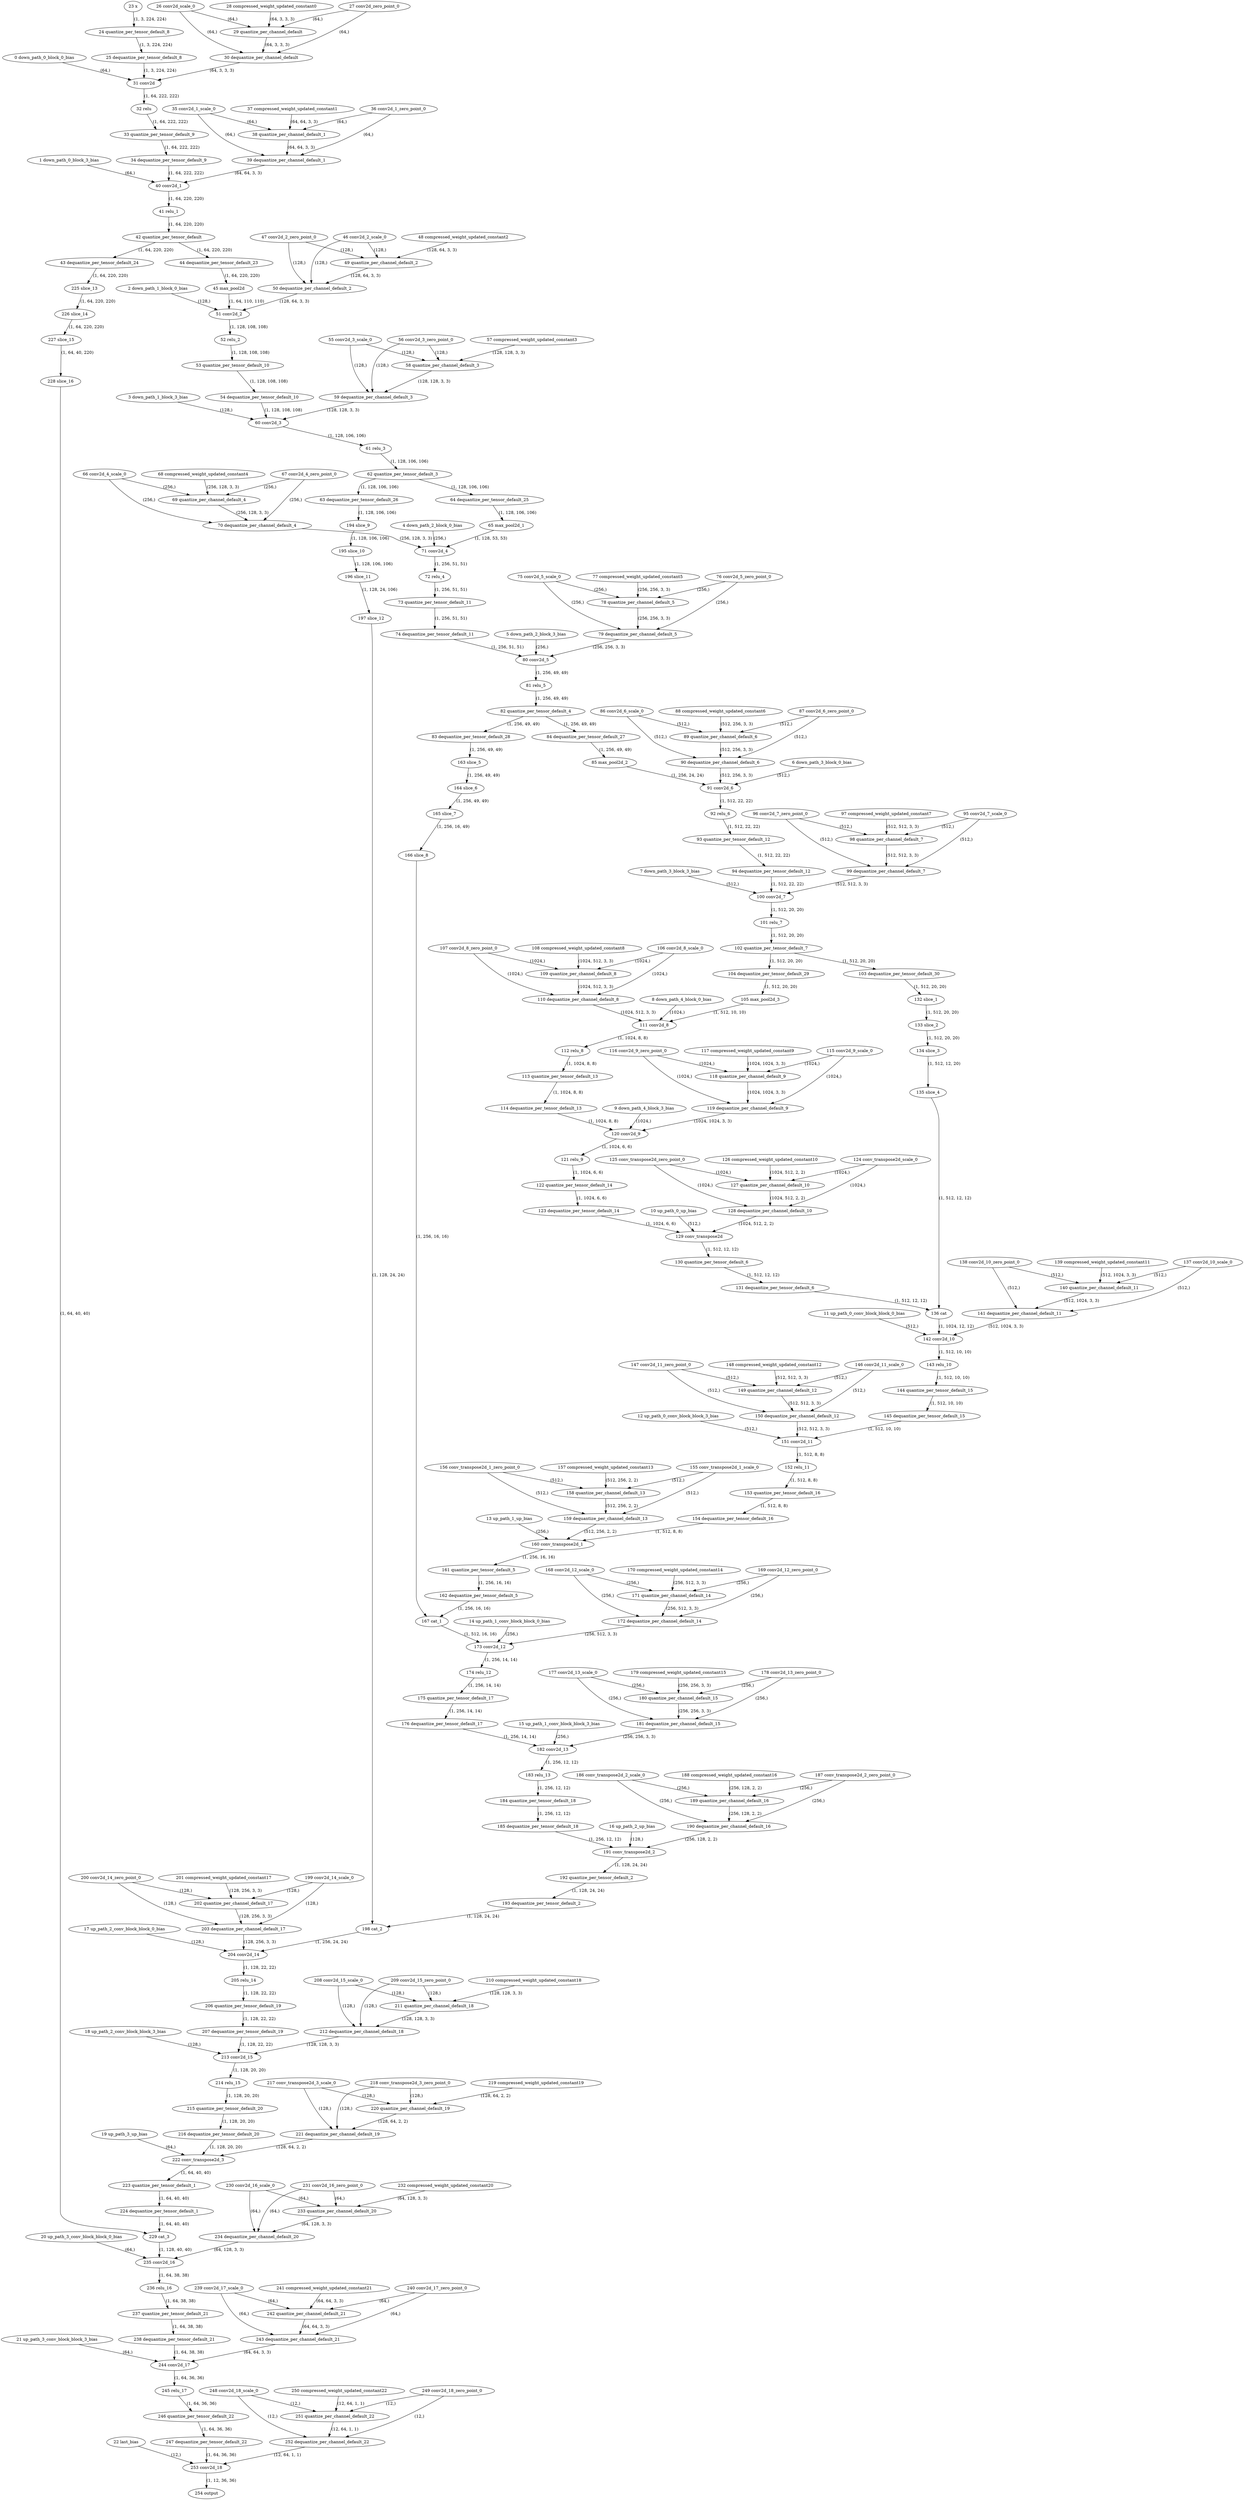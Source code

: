 strict digraph {
"0 down_path_0_block_0_bias" [id=0, type="get_attr"];
"1 down_path_0_block_3_bias" [id=1, type="get_attr"];
"2 down_path_1_block_0_bias" [id=2, type="get_attr"];
"3 down_path_1_block_3_bias" [id=3, type="get_attr"];
"4 down_path_2_block_0_bias" [id=4, type="get_attr"];
"5 down_path_2_block_3_bias" [id=5, type="get_attr"];
"6 down_path_3_block_0_bias" [id=6, type="get_attr"];
"7 down_path_3_block_3_bias" [id=7, type="get_attr"];
"8 down_path_4_block_0_bias" [id=8, type="get_attr"];
"9 down_path_4_block_3_bias" [id=9, type="get_attr"];
"10 up_path_0_up_bias" [id=10, type="get_attr"];
"11 up_path_0_conv_block_block_0_bias" [id=11, type="get_attr"];
"12 up_path_0_conv_block_block_3_bias" [id=12, type="get_attr"];
"13 up_path_1_up_bias" [id=13, type="get_attr"];
"14 up_path_1_conv_block_block_0_bias" [id=14, type="get_attr"];
"15 up_path_1_conv_block_block_3_bias" [id=15, type="get_attr"];
"16 up_path_2_up_bias" [id=16, type="get_attr"];
"17 up_path_2_conv_block_block_0_bias" [id=17, type="get_attr"];
"18 up_path_2_conv_block_block_3_bias" [id=18, type="get_attr"];
"19 up_path_3_up_bias" [id=19, type="get_attr"];
"20 up_path_3_conv_block_block_0_bias" [id=20, type="get_attr"];
"21 up_path_3_conv_block_block_3_bias" [id=21, type="get_attr"];
"22 last_bias" [id=22, type="get_attr"];
"23 x" [id=23, type=input];
"24 quantize_per_tensor_default_8" [id=24, type="quantize_per_tensor"];
"25 dequantize_per_tensor_default_8" [id=25, type="dequantize_per_tensor"];
"26 conv2d_scale_0" [id=26, type="get_attr"];
"27 conv2d_zero_point_0" [id=27, type="get_attr"];
"28 compressed_weight_updated_constant0" [id=28, type="get_attr"];
"29 quantize_per_channel_default" [id=29, type="quantize_per_channel"];
"30 dequantize_per_channel_default" [id=30, type="dequantize_per_channel"];
"31 conv2d" [id=31, type=conv2d];
"32 relu" [id=32, type=relu];
"33 quantize_per_tensor_default_9" [id=33, type="quantize_per_tensor"];
"34 dequantize_per_tensor_default_9" [id=34, type="dequantize_per_tensor"];
"35 conv2d_1_scale_0" [id=35, type="get_attr"];
"36 conv2d_1_zero_point_0" [id=36, type="get_attr"];
"37 compressed_weight_updated_constant1" [id=37, type="get_attr"];
"38 quantize_per_channel_default_1" [id=38, type="quantize_per_channel"];
"39 dequantize_per_channel_default_1" [id=39, type="dequantize_per_channel"];
"40 conv2d_1" [id=40, type=conv2d];
"41 relu_1" [id=41, type=relu];
"42 quantize_per_tensor_default" [id=42, type="quantize_per_tensor"];
"43 dequantize_per_tensor_default_24" [id=43, type="dequantize_per_tensor"];
"44 dequantize_per_tensor_default_23" [id=44, type="dequantize_per_tensor"];
"45 max_pool2d" [id=45, type="max_pool2d"];
"46 conv2d_2_scale_0" [id=46, type="get_attr"];
"47 conv2d_2_zero_point_0" [id=47, type="get_attr"];
"48 compressed_weight_updated_constant2" [id=48, type="get_attr"];
"49 quantize_per_channel_default_2" [id=49, type="quantize_per_channel"];
"50 dequantize_per_channel_default_2" [id=50, type="dequantize_per_channel"];
"51 conv2d_2" [id=51, type=conv2d];
"52 relu_2" [id=52, type=relu];
"53 quantize_per_tensor_default_10" [id=53, type="quantize_per_tensor"];
"54 dequantize_per_tensor_default_10" [id=54, type="dequantize_per_tensor"];
"55 conv2d_3_scale_0" [id=55, type="get_attr"];
"56 conv2d_3_zero_point_0" [id=56, type="get_attr"];
"57 compressed_weight_updated_constant3" [id=57, type="get_attr"];
"58 quantize_per_channel_default_3" [id=58, type="quantize_per_channel"];
"59 dequantize_per_channel_default_3" [id=59, type="dequantize_per_channel"];
"60 conv2d_3" [id=60, type=conv2d];
"61 relu_3" [id=61, type=relu];
"62 quantize_per_tensor_default_3" [id=62, type="quantize_per_tensor"];
"63 dequantize_per_tensor_default_26" [id=63, type="dequantize_per_tensor"];
"64 dequantize_per_tensor_default_25" [id=64, type="dequantize_per_tensor"];
"65 max_pool2d_1" [id=65, type="max_pool2d"];
"66 conv2d_4_scale_0" [id=66, type="get_attr"];
"67 conv2d_4_zero_point_0" [id=67, type="get_attr"];
"68 compressed_weight_updated_constant4" [id=68, type="get_attr"];
"69 quantize_per_channel_default_4" [id=69, type="quantize_per_channel"];
"70 dequantize_per_channel_default_4" [id=70, type="dequantize_per_channel"];
"71 conv2d_4" [id=71, type=conv2d];
"72 relu_4" [id=72, type=relu];
"73 quantize_per_tensor_default_11" [id=73, type="quantize_per_tensor"];
"74 dequantize_per_tensor_default_11" [id=74, type="dequantize_per_tensor"];
"75 conv2d_5_scale_0" [id=75, type="get_attr"];
"76 conv2d_5_zero_point_0" [id=76, type="get_attr"];
"77 compressed_weight_updated_constant5" [id=77, type="get_attr"];
"78 quantize_per_channel_default_5" [id=78, type="quantize_per_channel"];
"79 dequantize_per_channel_default_5" [id=79, type="dequantize_per_channel"];
"80 conv2d_5" [id=80, type=conv2d];
"81 relu_5" [id=81, type=relu];
"82 quantize_per_tensor_default_4" [id=82, type="quantize_per_tensor"];
"83 dequantize_per_tensor_default_28" [id=83, type="dequantize_per_tensor"];
"84 dequantize_per_tensor_default_27" [id=84, type="dequantize_per_tensor"];
"85 max_pool2d_2" [id=85, type="max_pool2d"];
"86 conv2d_6_scale_0" [id=86, type="get_attr"];
"87 conv2d_6_zero_point_0" [id=87, type="get_attr"];
"88 compressed_weight_updated_constant6" [id=88, type="get_attr"];
"89 quantize_per_channel_default_6" [id=89, type="quantize_per_channel"];
"90 dequantize_per_channel_default_6" [id=90, type="dequantize_per_channel"];
"91 conv2d_6" [id=91, type=conv2d];
"92 relu_6" [id=92, type=relu];
"93 quantize_per_tensor_default_12" [id=93, type="quantize_per_tensor"];
"94 dequantize_per_tensor_default_12" [id=94, type="dequantize_per_tensor"];
"95 conv2d_7_scale_0" [id=95, type="get_attr"];
"96 conv2d_7_zero_point_0" [id=96, type="get_attr"];
"97 compressed_weight_updated_constant7" [id=97, type="get_attr"];
"98 quantize_per_channel_default_7" [id=98, type="quantize_per_channel"];
"99 dequantize_per_channel_default_7" [id=99, type="dequantize_per_channel"];
"100 conv2d_7" [id=100, type=conv2d];
"101 relu_7" [id=101, type=relu];
"102 quantize_per_tensor_default_7" [id=102, type="quantize_per_tensor"];
"103 dequantize_per_tensor_default_30" [id=103, type="dequantize_per_tensor"];
"104 dequantize_per_tensor_default_29" [id=104, type="dequantize_per_tensor"];
"105 max_pool2d_3" [id=105, type="max_pool2d"];
"106 conv2d_8_scale_0" [id=106, type="get_attr"];
"107 conv2d_8_zero_point_0" [id=107, type="get_attr"];
"108 compressed_weight_updated_constant8" [id=108, type="get_attr"];
"109 quantize_per_channel_default_8" [id=109, type="quantize_per_channel"];
"110 dequantize_per_channel_default_8" [id=110, type="dequantize_per_channel"];
"111 conv2d_8" [id=111, type=conv2d];
"112 relu_8" [id=112, type=relu];
"113 quantize_per_tensor_default_13" [id=113, type="quantize_per_tensor"];
"114 dequantize_per_tensor_default_13" [id=114, type="dequantize_per_tensor"];
"115 conv2d_9_scale_0" [id=115, type="get_attr"];
"116 conv2d_9_zero_point_0" [id=116, type="get_attr"];
"117 compressed_weight_updated_constant9" [id=117, type="get_attr"];
"118 quantize_per_channel_default_9" [id=118, type="quantize_per_channel"];
"119 dequantize_per_channel_default_9" [id=119, type="dequantize_per_channel"];
"120 conv2d_9" [id=120, type=conv2d];
"121 relu_9" [id=121, type=relu];
"122 quantize_per_tensor_default_14" [id=122, type="quantize_per_tensor"];
"123 dequantize_per_tensor_default_14" [id=123, type="dequantize_per_tensor"];
"124 conv_transpose2d_scale_0" [id=124, type="get_attr"];
"125 conv_transpose2d_zero_point_0" [id=125, type="get_attr"];
"126 compressed_weight_updated_constant10" [id=126, type="get_attr"];
"127 quantize_per_channel_default_10" [id=127, type="quantize_per_channel"];
"128 dequantize_per_channel_default_10" [id=128, type="dequantize_per_channel"];
"129 conv_transpose2d" [id=129, type="conv_transpose2d"];
"130 quantize_per_tensor_default_6" [id=130, type="quantize_per_tensor"];
"131 dequantize_per_tensor_default_6" [id=131, type="dequantize_per_tensor"];
"132 slice_1" [id=132, type=slice];
"133 slice_2" [id=133, type=slice];
"134 slice_3" [id=134, type=slice];
"135 slice_4" [id=135, type=slice];
"136 cat" [id=136, type=cat];
"137 conv2d_10_scale_0" [id=137, type="get_attr"];
"138 conv2d_10_zero_point_0" [id=138, type="get_attr"];
"139 compressed_weight_updated_constant11" [id=139, type="get_attr"];
"140 quantize_per_channel_default_11" [id=140, type="quantize_per_channel"];
"141 dequantize_per_channel_default_11" [id=141, type="dequantize_per_channel"];
"142 conv2d_10" [id=142, type=conv2d];
"143 relu_10" [id=143, type=relu];
"144 quantize_per_tensor_default_15" [id=144, type="quantize_per_tensor"];
"145 dequantize_per_tensor_default_15" [id=145, type="dequantize_per_tensor"];
"146 conv2d_11_scale_0" [id=146, type="get_attr"];
"147 conv2d_11_zero_point_0" [id=147, type="get_attr"];
"148 compressed_weight_updated_constant12" [id=148, type="get_attr"];
"149 quantize_per_channel_default_12" [id=149, type="quantize_per_channel"];
"150 dequantize_per_channel_default_12" [id=150, type="dequantize_per_channel"];
"151 conv2d_11" [id=151, type=conv2d];
"152 relu_11" [id=152, type=relu];
"153 quantize_per_tensor_default_16" [id=153, type="quantize_per_tensor"];
"154 dequantize_per_tensor_default_16" [id=154, type="dequantize_per_tensor"];
"155 conv_transpose2d_1_scale_0" [id=155, type="get_attr"];
"156 conv_transpose2d_1_zero_point_0" [id=156, type="get_attr"];
"157 compressed_weight_updated_constant13" [id=157, type="get_attr"];
"158 quantize_per_channel_default_13" [id=158, type="quantize_per_channel"];
"159 dequantize_per_channel_default_13" [id=159, type="dequantize_per_channel"];
"160 conv_transpose2d_1" [id=160, type="conv_transpose2d"];
"161 quantize_per_tensor_default_5" [id=161, type="quantize_per_tensor"];
"162 dequantize_per_tensor_default_5" [id=162, type="dequantize_per_tensor"];
"163 slice_5" [id=163, type=slice];
"164 slice_6" [id=164, type=slice];
"165 slice_7" [id=165, type=slice];
"166 slice_8" [id=166, type=slice];
"167 cat_1" [id=167, type=cat];
"168 conv2d_12_scale_0" [id=168, type="get_attr"];
"169 conv2d_12_zero_point_0" [id=169, type="get_attr"];
"170 compressed_weight_updated_constant14" [id=170, type="get_attr"];
"171 quantize_per_channel_default_14" [id=171, type="quantize_per_channel"];
"172 dequantize_per_channel_default_14" [id=172, type="dequantize_per_channel"];
"173 conv2d_12" [id=173, type=conv2d];
"174 relu_12" [id=174, type=relu];
"175 quantize_per_tensor_default_17" [id=175, type="quantize_per_tensor"];
"176 dequantize_per_tensor_default_17" [id=176, type="dequantize_per_tensor"];
"177 conv2d_13_scale_0" [id=177, type="get_attr"];
"178 conv2d_13_zero_point_0" [id=178, type="get_attr"];
"179 compressed_weight_updated_constant15" [id=179, type="get_attr"];
"180 quantize_per_channel_default_15" [id=180, type="quantize_per_channel"];
"181 dequantize_per_channel_default_15" [id=181, type="dequantize_per_channel"];
"182 conv2d_13" [id=182, type=conv2d];
"183 relu_13" [id=183, type=relu];
"184 quantize_per_tensor_default_18" [id=184, type="quantize_per_tensor"];
"185 dequantize_per_tensor_default_18" [id=185, type="dequantize_per_tensor"];
"186 conv_transpose2d_2_scale_0" [id=186, type="get_attr"];
"187 conv_transpose2d_2_zero_point_0" [id=187, type="get_attr"];
"188 compressed_weight_updated_constant16" [id=188, type="get_attr"];
"189 quantize_per_channel_default_16" [id=189, type="quantize_per_channel"];
"190 dequantize_per_channel_default_16" [id=190, type="dequantize_per_channel"];
"191 conv_transpose2d_2" [id=191, type="conv_transpose2d"];
"192 quantize_per_tensor_default_2" [id=192, type="quantize_per_tensor"];
"193 dequantize_per_tensor_default_2" [id=193, type="dequantize_per_tensor"];
"194 slice_9" [id=194, type=slice];
"195 slice_10" [id=195, type=slice];
"196 slice_11" [id=196, type=slice];
"197 slice_12" [id=197, type=slice];
"198 cat_2" [id=198, type=cat];
"199 conv2d_14_scale_0" [id=199, type="get_attr"];
"200 conv2d_14_zero_point_0" [id=200, type="get_attr"];
"201 compressed_weight_updated_constant17" [id=201, type="get_attr"];
"202 quantize_per_channel_default_17" [id=202, type="quantize_per_channel"];
"203 dequantize_per_channel_default_17" [id=203, type="dequantize_per_channel"];
"204 conv2d_14" [id=204, type=conv2d];
"205 relu_14" [id=205, type=relu];
"206 quantize_per_tensor_default_19" [id=206, type="quantize_per_tensor"];
"207 dequantize_per_tensor_default_19" [id=207, type="dequantize_per_tensor"];
"208 conv2d_15_scale_0" [id=208, type="get_attr"];
"209 conv2d_15_zero_point_0" [id=209, type="get_attr"];
"210 compressed_weight_updated_constant18" [id=210, type="get_attr"];
"211 quantize_per_channel_default_18" [id=211, type="quantize_per_channel"];
"212 dequantize_per_channel_default_18" [id=212, type="dequantize_per_channel"];
"213 conv2d_15" [id=213, type=conv2d];
"214 relu_15" [id=214, type=relu];
"215 quantize_per_tensor_default_20" [id=215, type="quantize_per_tensor"];
"216 dequantize_per_tensor_default_20" [id=216, type="dequantize_per_tensor"];
"217 conv_transpose2d_3_scale_0" [id=217, type="get_attr"];
"218 conv_transpose2d_3_zero_point_0" [id=218, type="get_attr"];
"219 compressed_weight_updated_constant19" [id=219, type="get_attr"];
"220 quantize_per_channel_default_19" [id=220, type="quantize_per_channel"];
"221 dequantize_per_channel_default_19" [id=221, type="dequantize_per_channel"];
"222 conv_transpose2d_3" [id=222, type="conv_transpose2d"];
"223 quantize_per_tensor_default_1" [id=223, type="quantize_per_tensor"];
"224 dequantize_per_tensor_default_1" [id=224, type="dequantize_per_tensor"];
"225 slice_13" [id=225, type=slice];
"226 slice_14" [id=226, type=slice];
"227 slice_15" [id=227, type=slice];
"228 slice_16" [id=228, type=slice];
"229 cat_3" [id=229, type=cat];
"230 conv2d_16_scale_0" [id=230, type="get_attr"];
"231 conv2d_16_zero_point_0" [id=231, type="get_attr"];
"232 compressed_weight_updated_constant20" [id=232, type="get_attr"];
"233 quantize_per_channel_default_20" [id=233, type="quantize_per_channel"];
"234 dequantize_per_channel_default_20" [id=234, type="dequantize_per_channel"];
"235 conv2d_16" [id=235, type=conv2d];
"236 relu_16" [id=236, type=relu];
"237 quantize_per_tensor_default_21" [id=237, type="quantize_per_tensor"];
"238 dequantize_per_tensor_default_21" [id=238, type="dequantize_per_tensor"];
"239 conv2d_17_scale_0" [id=239, type="get_attr"];
"240 conv2d_17_zero_point_0" [id=240, type="get_attr"];
"241 compressed_weight_updated_constant21" [id=241, type="get_attr"];
"242 quantize_per_channel_default_21" [id=242, type="quantize_per_channel"];
"243 dequantize_per_channel_default_21" [id=243, type="dequantize_per_channel"];
"244 conv2d_17" [id=244, type=conv2d];
"245 relu_17" [id=245, type=relu];
"246 quantize_per_tensor_default_22" [id=246, type="quantize_per_tensor"];
"247 dequantize_per_tensor_default_22" [id=247, type="dequantize_per_tensor"];
"248 conv2d_18_scale_0" [id=248, type="get_attr"];
"249 conv2d_18_zero_point_0" [id=249, type="get_attr"];
"250 compressed_weight_updated_constant22" [id=250, type="get_attr"];
"251 quantize_per_channel_default_22" [id=251, type="quantize_per_channel"];
"252 dequantize_per_channel_default_22" [id=252, type="dequantize_per_channel"];
"253 conv2d_18" [id=253, type=conv2d];
"254 output" [id=254, type=output];
"0 down_path_0_block_0_bias" -> "31 conv2d" [style=solid, label="(64,)"];
"1 down_path_0_block_3_bias" -> "40 conv2d_1" [style=solid, label="(64,)"];
"2 down_path_1_block_0_bias" -> "51 conv2d_2" [style=solid, label="(128,)"];
"3 down_path_1_block_3_bias" -> "60 conv2d_3" [style=solid, label="(128,)"];
"4 down_path_2_block_0_bias" -> "71 conv2d_4" [style=solid, label="(256,)"];
"5 down_path_2_block_3_bias" -> "80 conv2d_5" [style=solid, label="(256,)"];
"6 down_path_3_block_0_bias" -> "91 conv2d_6" [style=solid, label="(512,)"];
"7 down_path_3_block_3_bias" -> "100 conv2d_7" [style=solid, label="(512,)"];
"8 down_path_4_block_0_bias" -> "111 conv2d_8" [style=solid, label="(1024,)"];
"9 down_path_4_block_3_bias" -> "120 conv2d_9" [style=solid, label="(1024,)"];
"10 up_path_0_up_bias" -> "129 conv_transpose2d" [style=solid, label="(512,)"];
"11 up_path_0_conv_block_block_0_bias" -> "142 conv2d_10" [style=solid, label="(512,)"];
"12 up_path_0_conv_block_block_3_bias" -> "151 conv2d_11" [style=solid, label="(512,)"];
"13 up_path_1_up_bias" -> "160 conv_transpose2d_1" [style=solid, label="(256,)"];
"14 up_path_1_conv_block_block_0_bias" -> "173 conv2d_12" [style=solid, label="(256,)"];
"15 up_path_1_conv_block_block_3_bias" -> "182 conv2d_13" [style=solid, label="(256,)"];
"16 up_path_2_up_bias" -> "191 conv_transpose2d_2" [style=solid, label="(128,)"];
"17 up_path_2_conv_block_block_0_bias" -> "204 conv2d_14" [style=solid, label="(128,)"];
"18 up_path_2_conv_block_block_3_bias" -> "213 conv2d_15" [style=solid, label="(128,)"];
"19 up_path_3_up_bias" -> "222 conv_transpose2d_3" [style=solid, label="(64,)"];
"20 up_path_3_conv_block_block_0_bias" -> "235 conv2d_16" [style=solid, label="(64,)"];
"21 up_path_3_conv_block_block_3_bias" -> "244 conv2d_17" [style=solid, label="(64,)"];
"22 last_bias" -> "253 conv2d_18" [style=solid, label="(12,)"];
"23 x" -> "24 quantize_per_tensor_default_8" [style=solid, label="(1, 3, 224, 224)"];
"24 quantize_per_tensor_default_8" -> "25 dequantize_per_tensor_default_8" [style=solid, label="(1, 3, 224, 224)"];
"25 dequantize_per_tensor_default_8" -> "31 conv2d" [style=solid, label="(1, 3, 224, 224)"];
"26 conv2d_scale_0" -> "29 quantize_per_channel_default" [style=solid, label="(64,)"];
"26 conv2d_scale_0" -> "30 dequantize_per_channel_default" [style=solid, label="(64,)"];
"27 conv2d_zero_point_0" -> "29 quantize_per_channel_default" [style=solid, label="(64,)"];
"27 conv2d_zero_point_0" -> "30 dequantize_per_channel_default" [style=solid, label="(64,)"];
"28 compressed_weight_updated_constant0" -> "29 quantize_per_channel_default" [style=solid, label="(64, 3, 3, 3)"];
"29 quantize_per_channel_default" -> "30 dequantize_per_channel_default" [style=solid, label="(64, 3, 3, 3)"];
"30 dequantize_per_channel_default" -> "31 conv2d" [style=solid, label="(64, 3, 3, 3)"];
"31 conv2d" -> "32 relu" [style=solid, label="(1, 64, 222, 222)"];
"32 relu" -> "33 quantize_per_tensor_default_9" [style=solid, label="(1, 64, 222, 222)"];
"33 quantize_per_tensor_default_9" -> "34 dequantize_per_tensor_default_9" [style=solid, label="(1, 64, 222, 222)"];
"34 dequantize_per_tensor_default_9" -> "40 conv2d_1" [style=solid, label="(1, 64, 222, 222)"];
"35 conv2d_1_scale_0" -> "38 quantize_per_channel_default_1" [style=solid, label="(64,)"];
"35 conv2d_1_scale_0" -> "39 dequantize_per_channel_default_1" [style=solid, label="(64,)"];
"36 conv2d_1_zero_point_0" -> "38 quantize_per_channel_default_1" [style=solid, label="(64,)"];
"36 conv2d_1_zero_point_0" -> "39 dequantize_per_channel_default_1" [style=solid, label="(64,)"];
"37 compressed_weight_updated_constant1" -> "38 quantize_per_channel_default_1" [style=solid, label="(64, 64, 3, 3)"];
"38 quantize_per_channel_default_1" -> "39 dequantize_per_channel_default_1" [style=solid, label="(64, 64, 3, 3)"];
"39 dequantize_per_channel_default_1" -> "40 conv2d_1" [style=solid, label="(64, 64, 3, 3)"];
"40 conv2d_1" -> "41 relu_1" [style=solid, label="(1, 64, 220, 220)"];
"41 relu_1" -> "42 quantize_per_tensor_default" [style=solid, label="(1, 64, 220, 220)"];
"42 quantize_per_tensor_default" -> "43 dequantize_per_tensor_default_24" [style=solid, label="(1, 64, 220, 220)"];
"42 quantize_per_tensor_default" -> "44 dequantize_per_tensor_default_23" [style=solid, label="(1, 64, 220, 220)"];
"43 dequantize_per_tensor_default_24" -> "225 slice_13" [style=solid, label="(1, 64, 220, 220)"];
"44 dequantize_per_tensor_default_23" -> "45 max_pool2d" [style=solid, label="(1, 64, 220, 220)"];
"45 max_pool2d" -> "51 conv2d_2" [style=solid, label="(1, 64, 110, 110)"];
"46 conv2d_2_scale_0" -> "49 quantize_per_channel_default_2" [style=solid, label="(128,)"];
"46 conv2d_2_scale_0" -> "50 dequantize_per_channel_default_2" [style=solid, label="(128,)"];
"47 conv2d_2_zero_point_0" -> "49 quantize_per_channel_default_2" [style=solid, label="(128,)"];
"47 conv2d_2_zero_point_0" -> "50 dequantize_per_channel_default_2" [style=solid, label="(128,)"];
"48 compressed_weight_updated_constant2" -> "49 quantize_per_channel_default_2" [style=solid, label="(128, 64, 3, 3)"];
"49 quantize_per_channel_default_2" -> "50 dequantize_per_channel_default_2" [style=solid, label="(128, 64, 3, 3)"];
"50 dequantize_per_channel_default_2" -> "51 conv2d_2" [style=solid, label="(128, 64, 3, 3)"];
"51 conv2d_2" -> "52 relu_2" [style=solid, label="(1, 128, 108, 108)"];
"52 relu_2" -> "53 quantize_per_tensor_default_10" [style=solid, label="(1, 128, 108, 108)"];
"53 quantize_per_tensor_default_10" -> "54 dequantize_per_tensor_default_10" [style=solid, label="(1, 128, 108, 108)"];
"54 dequantize_per_tensor_default_10" -> "60 conv2d_3" [style=solid, label="(1, 128, 108, 108)"];
"55 conv2d_3_scale_0" -> "58 quantize_per_channel_default_3" [style=solid, label="(128,)"];
"55 conv2d_3_scale_0" -> "59 dequantize_per_channel_default_3" [style=solid, label="(128,)"];
"56 conv2d_3_zero_point_0" -> "58 quantize_per_channel_default_3" [style=solid, label="(128,)"];
"56 conv2d_3_zero_point_0" -> "59 dequantize_per_channel_default_3" [style=solid, label="(128,)"];
"57 compressed_weight_updated_constant3" -> "58 quantize_per_channel_default_3" [style=solid, label="(128, 128, 3, 3)"];
"58 quantize_per_channel_default_3" -> "59 dequantize_per_channel_default_3" [style=solid, label="(128, 128, 3, 3)"];
"59 dequantize_per_channel_default_3" -> "60 conv2d_3" [style=solid, label="(128, 128, 3, 3)"];
"60 conv2d_3" -> "61 relu_3" [style=solid, label="(1, 128, 106, 106)"];
"61 relu_3" -> "62 quantize_per_tensor_default_3" [style=solid, label="(1, 128, 106, 106)"];
"62 quantize_per_tensor_default_3" -> "63 dequantize_per_tensor_default_26" [style=solid, label="(1, 128, 106, 106)"];
"62 quantize_per_tensor_default_3" -> "64 dequantize_per_tensor_default_25" [style=solid, label="(1, 128, 106, 106)"];
"63 dequantize_per_tensor_default_26" -> "194 slice_9" [style=solid, label="(1, 128, 106, 106)"];
"64 dequantize_per_tensor_default_25" -> "65 max_pool2d_1" [style=solid, label="(1, 128, 106, 106)"];
"65 max_pool2d_1" -> "71 conv2d_4" [style=solid, label="(1, 128, 53, 53)"];
"66 conv2d_4_scale_0" -> "69 quantize_per_channel_default_4" [style=solid, label="(256,)"];
"66 conv2d_4_scale_0" -> "70 dequantize_per_channel_default_4" [style=solid, label="(256,)"];
"67 conv2d_4_zero_point_0" -> "69 quantize_per_channel_default_4" [style=solid, label="(256,)"];
"67 conv2d_4_zero_point_0" -> "70 dequantize_per_channel_default_4" [style=solid, label="(256,)"];
"68 compressed_weight_updated_constant4" -> "69 quantize_per_channel_default_4" [style=solid, label="(256, 128, 3, 3)"];
"69 quantize_per_channel_default_4" -> "70 dequantize_per_channel_default_4" [style=solid, label="(256, 128, 3, 3)"];
"70 dequantize_per_channel_default_4" -> "71 conv2d_4" [style=solid, label="(256, 128, 3, 3)"];
"71 conv2d_4" -> "72 relu_4" [style=solid, label="(1, 256, 51, 51)"];
"72 relu_4" -> "73 quantize_per_tensor_default_11" [style=solid, label="(1, 256, 51, 51)"];
"73 quantize_per_tensor_default_11" -> "74 dequantize_per_tensor_default_11" [style=solid, label="(1, 256, 51, 51)"];
"74 dequantize_per_tensor_default_11" -> "80 conv2d_5" [style=solid, label="(1, 256, 51, 51)"];
"75 conv2d_5_scale_0" -> "78 quantize_per_channel_default_5" [style=solid, label="(256,)"];
"75 conv2d_5_scale_0" -> "79 dequantize_per_channel_default_5" [style=solid, label="(256,)"];
"76 conv2d_5_zero_point_0" -> "78 quantize_per_channel_default_5" [style=solid, label="(256,)"];
"76 conv2d_5_zero_point_0" -> "79 dequantize_per_channel_default_5" [style=solid, label="(256,)"];
"77 compressed_weight_updated_constant5" -> "78 quantize_per_channel_default_5" [style=solid, label="(256, 256, 3, 3)"];
"78 quantize_per_channel_default_5" -> "79 dequantize_per_channel_default_5" [style=solid, label="(256, 256, 3, 3)"];
"79 dequantize_per_channel_default_5" -> "80 conv2d_5" [style=solid, label="(256, 256, 3, 3)"];
"80 conv2d_5" -> "81 relu_5" [style=solid, label="(1, 256, 49, 49)"];
"81 relu_5" -> "82 quantize_per_tensor_default_4" [style=solid, label="(1, 256, 49, 49)"];
"82 quantize_per_tensor_default_4" -> "83 dequantize_per_tensor_default_28" [style=solid, label="(1, 256, 49, 49)"];
"82 quantize_per_tensor_default_4" -> "84 dequantize_per_tensor_default_27" [style=solid, label="(1, 256, 49, 49)"];
"83 dequantize_per_tensor_default_28" -> "163 slice_5" [style=solid, label="(1, 256, 49, 49)"];
"84 dequantize_per_tensor_default_27" -> "85 max_pool2d_2" [style=solid, label="(1, 256, 49, 49)"];
"85 max_pool2d_2" -> "91 conv2d_6" [style=solid, label="(1, 256, 24, 24)"];
"86 conv2d_6_scale_0" -> "89 quantize_per_channel_default_6" [style=solid, label="(512,)"];
"86 conv2d_6_scale_0" -> "90 dequantize_per_channel_default_6" [style=solid, label="(512,)"];
"87 conv2d_6_zero_point_0" -> "89 quantize_per_channel_default_6" [style=solid, label="(512,)"];
"87 conv2d_6_zero_point_0" -> "90 dequantize_per_channel_default_6" [style=solid, label="(512,)"];
"88 compressed_weight_updated_constant6" -> "89 quantize_per_channel_default_6" [style=solid, label="(512, 256, 3, 3)"];
"89 quantize_per_channel_default_6" -> "90 dequantize_per_channel_default_6" [style=solid, label="(512, 256, 3, 3)"];
"90 dequantize_per_channel_default_6" -> "91 conv2d_6" [style=solid, label="(512, 256, 3, 3)"];
"91 conv2d_6" -> "92 relu_6" [style=solid, label="(1, 512, 22, 22)"];
"92 relu_6" -> "93 quantize_per_tensor_default_12" [style=solid, label="(1, 512, 22, 22)"];
"93 quantize_per_tensor_default_12" -> "94 dequantize_per_tensor_default_12" [style=solid, label="(1, 512, 22, 22)"];
"94 dequantize_per_tensor_default_12" -> "100 conv2d_7" [style=solid, label="(1, 512, 22, 22)"];
"95 conv2d_7_scale_0" -> "98 quantize_per_channel_default_7" [style=solid, label="(512,)"];
"95 conv2d_7_scale_0" -> "99 dequantize_per_channel_default_7" [style=solid, label="(512,)"];
"96 conv2d_7_zero_point_0" -> "98 quantize_per_channel_default_7" [style=solid, label="(512,)"];
"96 conv2d_7_zero_point_0" -> "99 dequantize_per_channel_default_7" [style=solid, label="(512,)"];
"97 compressed_weight_updated_constant7" -> "98 quantize_per_channel_default_7" [style=solid, label="(512, 512, 3, 3)"];
"98 quantize_per_channel_default_7" -> "99 dequantize_per_channel_default_7" [style=solid, label="(512, 512, 3, 3)"];
"99 dequantize_per_channel_default_7" -> "100 conv2d_7" [style=solid, label="(512, 512, 3, 3)"];
"100 conv2d_7" -> "101 relu_7" [style=solid, label="(1, 512, 20, 20)"];
"101 relu_7" -> "102 quantize_per_tensor_default_7" [style=solid, label="(1, 512, 20, 20)"];
"102 quantize_per_tensor_default_7" -> "103 dequantize_per_tensor_default_30" [style=solid, label="(1, 512, 20, 20)"];
"102 quantize_per_tensor_default_7" -> "104 dequantize_per_tensor_default_29" [style=solid, label="(1, 512, 20, 20)"];
"103 dequantize_per_tensor_default_30" -> "132 slice_1" [style=solid, label="(1, 512, 20, 20)"];
"104 dequantize_per_tensor_default_29" -> "105 max_pool2d_3" [style=solid, label="(1, 512, 20, 20)"];
"105 max_pool2d_3" -> "111 conv2d_8" [style=solid, label="(1, 512, 10, 10)"];
"106 conv2d_8_scale_0" -> "109 quantize_per_channel_default_8" [style=solid, label="(1024,)"];
"106 conv2d_8_scale_0" -> "110 dequantize_per_channel_default_8" [style=solid, label="(1024,)"];
"107 conv2d_8_zero_point_0" -> "109 quantize_per_channel_default_8" [style=solid, label="(1024,)"];
"107 conv2d_8_zero_point_0" -> "110 dequantize_per_channel_default_8" [style=solid, label="(1024,)"];
"108 compressed_weight_updated_constant8" -> "109 quantize_per_channel_default_8" [style=solid, label="(1024, 512, 3, 3)"];
"109 quantize_per_channel_default_8" -> "110 dequantize_per_channel_default_8" [style=solid, label="(1024, 512, 3, 3)"];
"110 dequantize_per_channel_default_8" -> "111 conv2d_8" [style=solid, label="(1024, 512, 3, 3)"];
"111 conv2d_8" -> "112 relu_8" [style=solid, label="(1, 1024, 8, 8)"];
"112 relu_8" -> "113 quantize_per_tensor_default_13" [style=solid, label="(1, 1024, 8, 8)"];
"113 quantize_per_tensor_default_13" -> "114 dequantize_per_tensor_default_13" [style=solid, label="(1, 1024, 8, 8)"];
"114 dequantize_per_tensor_default_13" -> "120 conv2d_9" [style=solid, label="(1, 1024, 8, 8)"];
"115 conv2d_9_scale_0" -> "118 quantize_per_channel_default_9" [style=solid, label="(1024,)"];
"115 conv2d_9_scale_0" -> "119 dequantize_per_channel_default_9" [style=solid, label="(1024,)"];
"116 conv2d_9_zero_point_0" -> "118 quantize_per_channel_default_9" [style=solid, label="(1024,)"];
"116 conv2d_9_zero_point_0" -> "119 dequantize_per_channel_default_9" [style=solid, label="(1024,)"];
"117 compressed_weight_updated_constant9" -> "118 quantize_per_channel_default_9" [style=solid, label="(1024, 1024, 3, 3)"];
"118 quantize_per_channel_default_9" -> "119 dequantize_per_channel_default_9" [style=solid, label="(1024, 1024, 3, 3)"];
"119 dequantize_per_channel_default_9" -> "120 conv2d_9" [style=solid, label="(1024, 1024, 3, 3)"];
"120 conv2d_9" -> "121 relu_9" [style=solid, label="(1, 1024, 6, 6)"];
"121 relu_9" -> "122 quantize_per_tensor_default_14" [style=solid, label="(1, 1024, 6, 6)"];
"122 quantize_per_tensor_default_14" -> "123 dequantize_per_tensor_default_14" [style=solid, label="(1, 1024, 6, 6)"];
"123 dequantize_per_tensor_default_14" -> "129 conv_transpose2d" [style=solid, label="(1, 1024, 6, 6)"];
"124 conv_transpose2d_scale_0" -> "127 quantize_per_channel_default_10" [style=solid, label="(1024,)"];
"124 conv_transpose2d_scale_0" -> "128 dequantize_per_channel_default_10" [style=solid, label="(1024,)"];
"125 conv_transpose2d_zero_point_0" -> "127 quantize_per_channel_default_10" [style=solid, label="(1024,)"];
"125 conv_transpose2d_zero_point_0" -> "128 dequantize_per_channel_default_10" [style=solid, label="(1024,)"];
"126 compressed_weight_updated_constant10" -> "127 quantize_per_channel_default_10" [style=solid, label="(1024, 512, 2, 2)"];
"127 quantize_per_channel_default_10" -> "128 dequantize_per_channel_default_10" [style=solid, label="(1024, 512, 2, 2)"];
"128 dequantize_per_channel_default_10" -> "129 conv_transpose2d" [style=solid, label="(1024, 512, 2, 2)"];
"129 conv_transpose2d" -> "130 quantize_per_tensor_default_6" [style=solid, label="(1, 512, 12, 12)"];
"130 quantize_per_tensor_default_6" -> "131 dequantize_per_tensor_default_6" [style=solid, label="(1, 512, 12, 12)"];
"131 dequantize_per_tensor_default_6" -> "136 cat" [style=solid, label="(1, 512, 12, 12)"];
"132 slice_1" -> "133 slice_2" [style=solid, label="(1, 512, 20, 20)"];
"133 slice_2" -> "134 slice_3" [style=solid, label="(1, 512, 20, 20)"];
"134 slice_3" -> "135 slice_4" [style=solid, label="(1, 512, 12, 20)"];
"135 slice_4" -> "136 cat" [style=solid, label="(1, 512, 12, 12)"];
"136 cat" -> "142 conv2d_10" [style=solid, label="(1, 1024, 12, 12)"];
"137 conv2d_10_scale_0" -> "140 quantize_per_channel_default_11" [style=solid, label="(512,)"];
"137 conv2d_10_scale_0" -> "141 dequantize_per_channel_default_11" [style=solid, label="(512,)"];
"138 conv2d_10_zero_point_0" -> "140 quantize_per_channel_default_11" [style=solid, label="(512,)"];
"138 conv2d_10_zero_point_0" -> "141 dequantize_per_channel_default_11" [style=solid, label="(512,)"];
"139 compressed_weight_updated_constant11" -> "140 quantize_per_channel_default_11" [style=solid, label="(512, 1024, 3, 3)"];
"140 quantize_per_channel_default_11" -> "141 dequantize_per_channel_default_11" [style=solid, label="(512, 1024, 3, 3)"];
"141 dequantize_per_channel_default_11" -> "142 conv2d_10" [style=solid, label="(512, 1024, 3, 3)"];
"142 conv2d_10" -> "143 relu_10" [style=solid, label="(1, 512, 10, 10)"];
"143 relu_10" -> "144 quantize_per_tensor_default_15" [style=solid, label="(1, 512, 10, 10)"];
"144 quantize_per_tensor_default_15" -> "145 dequantize_per_tensor_default_15" [style=solid, label="(1, 512, 10, 10)"];
"145 dequantize_per_tensor_default_15" -> "151 conv2d_11" [style=solid, label="(1, 512, 10, 10)"];
"146 conv2d_11_scale_0" -> "149 quantize_per_channel_default_12" [style=solid, label="(512,)"];
"146 conv2d_11_scale_0" -> "150 dequantize_per_channel_default_12" [style=solid, label="(512,)"];
"147 conv2d_11_zero_point_0" -> "149 quantize_per_channel_default_12" [style=solid, label="(512,)"];
"147 conv2d_11_zero_point_0" -> "150 dequantize_per_channel_default_12" [style=solid, label="(512,)"];
"148 compressed_weight_updated_constant12" -> "149 quantize_per_channel_default_12" [style=solid, label="(512, 512, 3, 3)"];
"149 quantize_per_channel_default_12" -> "150 dequantize_per_channel_default_12" [style=solid, label="(512, 512, 3, 3)"];
"150 dequantize_per_channel_default_12" -> "151 conv2d_11" [style=solid, label="(512, 512, 3, 3)"];
"151 conv2d_11" -> "152 relu_11" [style=solid, label="(1, 512, 8, 8)"];
"152 relu_11" -> "153 quantize_per_tensor_default_16" [style=solid, label="(1, 512, 8, 8)"];
"153 quantize_per_tensor_default_16" -> "154 dequantize_per_tensor_default_16" [style=solid, label="(1, 512, 8, 8)"];
"154 dequantize_per_tensor_default_16" -> "160 conv_transpose2d_1" [style=solid, label="(1, 512, 8, 8)"];
"155 conv_transpose2d_1_scale_0" -> "158 quantize_per_channel_default_13" [style=solid, label="(512,)"];
"155 conv_transpose2d_1_scale_0" -> "159 dequantize_per_channel_default_13" [style=solid, label="(512,)"];
"156 conv_transpose2d_1_zero_point_0" -> "158 quantize_per_channel_default_13" [style=solid, label="(512,)"];
"156 conv_transpose2d_1_zero_point_0" -> "159 dequantize_per_channel_default_13" [style=solid, label="(512,)"];
"157 compressed_weight_updated_constant13" -> "158 quantize_per_channel_default_13" [style=solid, label="(512, 256, 2, 2)"];
"158 quantize_per_channel_default_13" -> "159 dequantize_per_channel_default_13" [style=solid, label="(512, 256, 2, 2)"];
"159 dequantize_per_channel_default_13" -> "160 conv_transpose2d_1" [style=solid, label="(512, 256, 2, 2)"];
"160 conv_transpose2d_1" -> "161 quantize_per_tensor_default_5" [style=solid, label="(1, 256, 16, 16)"];
"161 quantize_per_tensor_default_5" -> "162 dequantize_per_tensor_default_5" [style=solid, label="(1, 256, 16, 16)"];
"162 dequantize_per_tensor_default_5" -> "167 cat_1" [style=solid, label="(1, 256, 16, 16)"];
"163 slice_5" -> "164 slice_6" [style=solid, label="(1, 256, 49, 49)"];
"164 slice_6" -> "165 slice_7" [style=solid, label="(1, 256, 49, 49)"];
"165 slice_7" -> "166 slice_8" [style=solid, label="(1, 256, 16, 49)"];
"166 slice_8" -> "167 cat_1" [style=solid, label="(1, 256, 16, 16)"];
"167 cat_1" -> "173 conv2d_12" [style=solid, label="(1, 512, 16, 16)"];
"168 conv2d_12_scale_0" -> "171 quantize_per_channel_default_14" [style=solid, label="(256,)"];
"168 conv2d_12_scale_0" -> "172 dequantize_per_channel_default_14" [style=solid, label="(256,)"];
"169 conv2d_12_zero_point_0" -> "171 quantize_per_channel_default_14" [style=solid, label="(256,)"];
"169 conv2d_12_zero_point_0" -> "172 dequantize_per_channel_default_14" [style=solid, label="(256,)"];
"170 compressed_weight_updated_constant14" -> "171 quantize_per_channel_default_14" [style=solid, label="(256, 512, 3, 3)"];
"171 quantize_per_channel_default_14" -> "172 dequantize_per_channel_default_14" [style=solid, label="(256, 512, 3, 3)"];
"172 dequantize_per_channel_default_14" -> "173 conv2d_12" [style=solid, label="(256, 512, 3, 3)"];
"173 conv2d_12" -> "174 relu_12" [style=solid, label="(1, 256, 14, 14)"];
"174 relu_12" -> "175 quantize_per_tensor_default_17" [style=solid, label="(1, 256, 14, 14)"];
"175 quantize_per_tensor_default_17" -> "176 dequantize_per_tensor_default_17" [style=solid, label="(1, 256, 14, 14)"];
"176 dequantize_per_tensor_default_17" -> "182 conv2d_13" [style=solid, label="(1, 256, 14, 14)"];
"177 conv2d_13_scale_0" -> "180 quantize_per_channel_default_15" [style=solid, label="(256,)"];
"177 conv2d_13_scale_0" -> "181 dequantize_per_channel_default_15" [style=solid, label="(256,)"];
"178 conv2d_13_zero_point_0" -> "180 quantize_per_channel_default_15" [style=solid, label="(256,)"];
"178 conv2d_13_zero_point_0" -> "181 dequantize_per_channel_default_15" [style=solid, label="(256,)"];
"179 compressed_weight_updated_constant15" -> "180 quantize_per_channel_default_15" [style=solid, label="(256, 256, 3, 3)"];
"180 quantize_per_channel_default_15" -> "181 dequantize_per_channel_default_15" [style=solid, label="(256, 256, 3, 3)"];
"181 dequantize_per_channel_default_15" -> "182 conv2d_13" [style=solid, label="(256, 256, 3, 3)"];
"182 conv2d_13" -> "183 relu_13" [style=solid, label="(1, 256, 12, 12)"];
"183 relu_13" -> "184 quantize_per_tensor_default_18" [style=solid, label="(1, 256, 12, 12)"];
"184 quantize_per_tensor_default_18" -> "185 dequantize_per_tensor_default_18" [style=solid, label="(1, 256, 12, 12)"];
"185 dequantize_per_tensor_default_18" -> "191 conv_transpose2d_2" [style=solid, label="(1, 256, 12, 12)"];
"186 conv_transpose2d_2_scale_0" -> "189 quantize_per_channel_default_16" [style=solid, label="(256,)"];
"186 conv_transpose2d_2_scale_0" -> "190 dequantize_per_channel_default_16" [style=solid, label="(256,)"];
"187 conv_transpose2d_2_zero_point_0" -> "189 quantize_per_channel_default_16" [style=solid, label="(256,)"];
"187 conv_transpose2d_2_zero_point_0" -> "190 dequantize_per_channel_default_16" [style=solid, label="(256,)"];
"188 compressed_weight_updated_constant16" -> "189 quantize_per_channel_default_16" [style=solid, label="(256, 128, 2, 2)"];
"189 quantize_per_channel_default_16" -> "190 dequantize_per_channel_default_16" [style=solid, label="(256, 128, 2, 2)"];
"190 dequantize_per_channel_default_16" -> "191 conv_transpose2d_2" [style=solid, label="(256, 128, 2, 2)"];
"191 conv_transpose2d_2" -> "192 quantize_per_tensor_default_2" [style=solid, label="(1, 128, 24, 24)"];
"192 quantize_per_tensor_default_2" -> "193 dequantize_per_tensor_default_2" [style=solid, label="(1, 128, 24, 24)"];
"193 dequantize_per_tensor_default_2" -> "198 cat_2" [style=solid, label="(1, 128, 24, 24)"];
"194 slice_9" -> "195 slice_10" [style=solid, label="(1, 128, 106, 106)"];
"195 slice_10" -> "196 slice_11" [style=solid, label="(1, 128, 106, 106)"];
"196 slice_11" -> "197 slice_12" [style=solid, label="(1, 128, 24, 106)"];
"197 slice_12" -> "198 cat_2" [style=solid, label="(1, 128, 24, 24)"];
"198 cat_2" -> "204 conv2d_14" [style=solid, label="(1, 256, 24, 24)"];
"199 conv2d_14_scale_0" -> "202 quantize_per_channel_default_17" [style=solid, label="(128,)"];
"199 conv2d_14_scale_0" -> "203 dequantize_per_channel_default_17" [style=solid, label="(128,)"];
"200 conv2d_14_zero_point_0" -> "202 quantize_per_channel_default_17" [style=solid, label="(128,)"];
"200 conv2d_14_zero_point_0" -> "203 dequantize_per_channel_default_17" [style=solid, label="(128,)"];
"201 compressed_weight_updated_constant17" -> "202 quantize_per_channel_default_17" [style=solid, label="(128, 256, 3, 3)"];
"202 quantize_per_channel_default_17" -> "203 dequantize_per_channel_default_17" [style=solid, label="(128, 256, 3, 3)"];
"203 dequantize_per_channel_default_17" -> "204 conv2d_14" [style=solid, label="(128, 256, 3, 3)"];
"204 conv2d_14" -> "205 relu_14" [style=solid, label="(1, 128, 22, 22)"];
"205 relu_14" -> "206 quantize_per_tensor_default_19" [style=solid, label="(1, 128, 22, 22)"];
"206 quantize_per_tensor_default_19" -> "207 dequantize_per_tensor_default_19" [style=solid, label="(1, 128, 22, 22)"];
"207 dequantize_per_tensor_default_19" -> "213 conv2d_15" [style=solid, label="(1, 128, 22, 22)"];
"208 conv2d_15_scale_0" -> "211 quantize_per_channel_default_18" [style=solid, label="(128,)"];
"208 conv2d_15_scale_0" -> "212 dequantize_per_channel_default_18" [style=solid, label="(128,)"];
"209 conv2d_15_zero_point_0" -> "211 quantize_per_channel_default_18" [style=solid, label="(128,)"];
"209 conv2d_15_zero_point_0" -> "212 dequantize_per_channel_default_18" [style=solid, label="(128,)"];
"210 compressed_weight_updated_constant18" -> "211 quantize_per_channel_default_18" [style=solid, label="(128, 128, 3, 3)"];
"211 quantize_per_channel_default_18" -> "212 dequantize_per_channel_default_18" [style=solid, label="(128, 128, 3, 3)"];
"212 dequantize_per_channel_default_18" -> "213 conv2d_15" [style=solid, label="(128, 128, 3, 3)"];
"213 conv2d_15" -> "214 relu_15" [style=solid, label="(1, 128, 20, 20)"];
"214 relu_15" -> "215 quantize_per_tensor_default_20" [style=solid, label="(1, 128, 20, 20)"];
"215 quantize_per_tensor_default_20" -> "216 dequantize_per_tensor_default_20" [style=solid, label="(1, 128, 20, 20)"];
"216 dequantize_per_tensor_default_20" -> "222 conv_transpose2d_3" [style=solid, label="(1, 128, 20, 20)"];
"217 conv_transpose2d_3_scale_0" -> "220 quantize_per_channel_default_19" [style=solid, label="(128,)"];
"217 conv_transpose2d_3_scale_0" -> "221 dequantize_per_channel_default_19" [style=solid, label="(128,)"];
"218 conv_transpose2d_3_zero_point_0" -> "220 quantize_per_channel_default_19" [style=solid, label="(128,)"];
"218 conv_transpose2d_3_zero_point_0" -> "221 dequantize_per_channel_default_19" [style=solid, label="(128,)"];
"219 compressed_weight_updated_constant19" -> "220 quantize_per_channel_default_19" [style=solid, label="(128, 64, 2, 2)"];
"220 quantize_per_channel_default_19" -> "221 dequantize_per_channel_default_19" [style=solid, label="(128, 64, 2, 2)"];
"221 dequantize_per_channel_default_19" -> "222 conv_transpose2d_3" [style=solid, label="(128, 64, 2, 2)"];
"222 conv_transpose2d_3" -> "223 quantize_per_tensor_default_1" [style=solid, label="(1, 64, 40, 40)"];
"223 quantize_per_tensor_default_1" -> "224 dequantize_per_tensor_default_1" [style=solid, label="(1, 64, 40, 40)"];
"224 dequantize_per_tensor_default_1" -> "229 cat_3" [style=solid, label="(1, 64, 40, 40)"];
"225 slice_13" -> "226 slice_14" [style=solid, label="(1, 64, 220, 220)"];
"226 slice_14" -> "227 slice_15" [style=solid, label="(1, 64, 220, 220)"];
"227 slice_15" -> "228 slice_16" [style=solid, label="(1, 64, 40, 220)"];
"228 slice_16" -> "229 cat_3" [style=solid, label="(1, 64, 40, 40)"];
"229 cat_3" -> "235 conv2d_16" [style=solid, label="(1, 128, 40, 40)"];
"230 conv2d_16_scale_0" -> "233 quantize_per_channel_default_20" [style=solid, label="(64,)"];
"230 conv2d_16_scale_0" -> "234 dequantize_per_channel_default_20" [style=solid, label="(64,)"];
"231 conv2d_16_zero_point_0" -> "233 quantize_per_channel_default_20" [style=solid, label="(64,)"];
"231 conv2d_16_zero_point_0" -> "234 dequantize_per_channel_default_20" [style=solid, label="(64,)"];
"232 compressed_weight_updated_constant20" -> "233 quantize_per_channel_default_20" [style=solid, label="(64, 128, 3, 3)"];
"233 quantize_per_channel_default_20" -> "234 dequantize_per_channel_default_20" [style=solid, label="(64, 128, 3, 3)"];
"234 dequantize_per_channel_default_20" -> "235 conv2d_16" [style=solid, label="(64, 128, 3, 3)"];
"235 conv2d_16" -> "236 relu_16" [style=solid, label="(1, 64, 38, 38)"];
"236 relu_16" -> "237 quantize_per_tensor_default_21" [style=solid, label="(1, 64, 38, 38)"];
"237 quantize_per_tensor_default_21" -> "238 dequantize_per_tensor_default_21" [style=solid, label="(1, 64, 38, 38)"];
"238 dequantize_per_tensor_default_21" -> "244 conv2d_17" [style=solid, label="(1, 64, 38, 38)"];
"239 conv2d_17_scale_0" -> "242 quantize_per_channel_default_21" [style=solid, label="(64,)"];
"239 conv2d_17_scale_0" -> "243 dequantize_per_channel_default_21" [style=solid, label="(64,)"];
"240 conv2d_17_zero_point_0" -> "242 quantize_per_channel_default_21" [style=solid, label="(64,)"];
"240 conv2d_17_zero_point_0" -> "243 dequantize_per_channel_default_21" [style=solid, label="(64,)"];
"241 compressed_weight_updated_constant21" -> "242 quantize_per_channel_default_21" [style=solid, label="(64, 64, 3, 3)"];
"242 quantize_per_channel_default_21" -> "243 dequantize_per_channel_default_21" [style=solid, label="(64, 64, 3, 3)"];
"243 dequantize_per_channel_default_21" -> "244 conv2d_17" [style=solid, label="(64, 64, 3, 3)"];
"244 conv2d_17" -> "245 relu_17" [style=solid, label="(1, 64, 36, 36)"];
"245 relu_17" -> "246 quantize_per_tensor_default_22" [style=solid, label="(1, 64, 36, 36)"];
"246 quantize_per_tensor_default_22" -> "247 dequantize_per_tensor_default_22" [style=solid, label="(1, 64, 36, 36)"];
"247 dequantize_per_tensor_default_22" -> "253 conv2d_18" [style=solid, label="(1, 64, 36, 36)"];
"248 conv2d_18_scale_0" -> "251 quantize_per_channel_default_22" [style=solid, label="(12,)"];
"248 conv2d_18_scale_0" -> "252 dequantize_per_channel_default_22" [style=solid, label="(12,)"];
"249 conv2d_18_zero_point_0" -> "251 quantize_per_channel_default_22" [style=solid, label="(12,)"];
"249 conv2d_18_zero_point_0" -> "252 dequantize_per_channel_default_22" [style=solid, label="(12,)"];
"250 compressed_weight_updated_constant22" -> "251 quantize_per_channel_default_22" [style=solid, label="(12, 64, 1, 1)"];
"251 quantize_per_channel_default_22" -> "252 dequantize_per_channel_default_22" [style=solid, label="(12, 64, 1, 1)"];
"252 dequantize_per_channel_default_22" -> "253 conv2d_18" [style=solid, label="(12, 64, 1, 1)"];
"253 conv2d_18" -> "254 output" [style=solid, label="(1, 12, 36, 36)"];
}
